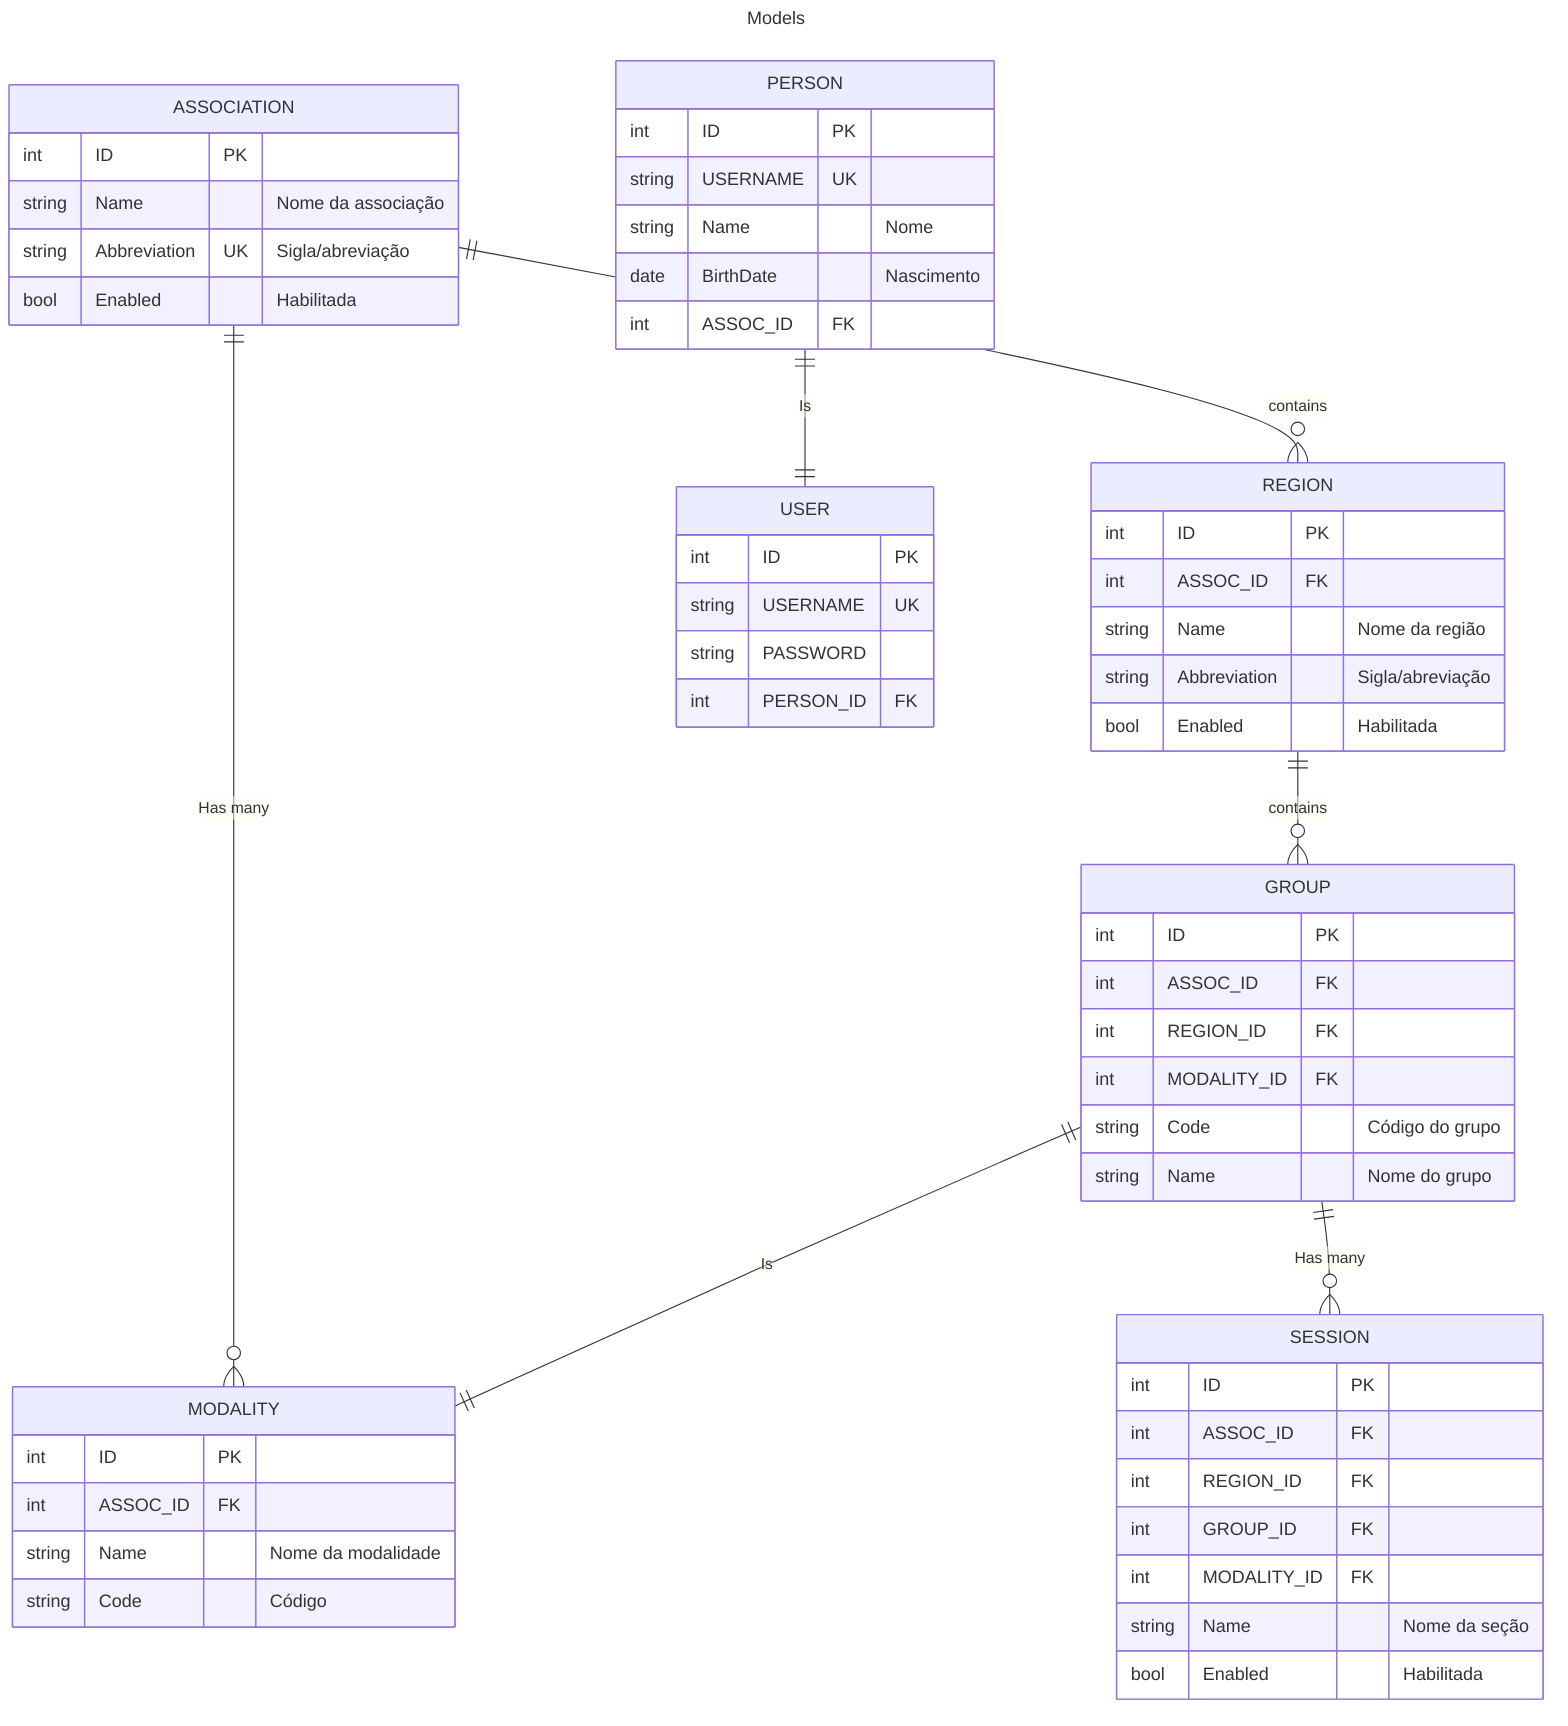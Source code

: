 ---
title: Models
---
erDiagram
    ASSOCIATION {
        int ID PK
        string Name "Nome da associação"
        string Abbreviation UK "Sigla/abreviação"
        bool Enabled "Habilitada"
    }

    REGION {
        int ID PK
        int ASSOC_ID FK
        string Name "Nome da região"
        string Abbreviation "Sigla/abreviação"
        bool Enabled "Habilitada"
    }


    GROUP {
        int ID PK
        int ASSOC_ID FK
        int REGION_ID FK
        int MODALITY_ID FK
        string Code "Código do grupo"
        string Name "Nome do grupo"
    }

    MODALITY {
        int ID PK
        int ASSOC_ID FK
        string Name "Nome da modalidade"
        string Code "Código"        
    }

    SESSION {
        int ID PK
        int ASSOC_ID FK
        int REGION_ID FK
        int GROUP_ID FK
        int MODALITY_ID FK
        string Name "Nome da seção"
        bool Enabled "Habilitada"
    }

    PERSON {
        int ID PK
        string USERNAME UK 
        string Name "Nome"
        date BirthDate "Nascimento"
        int ASSOC_ID FK
    }

    USER {
        int ID PK
        string USERNAME UK
        string PASSWORD
        int PERSON_ID FK
    }
 


    ASSOCIATION ||--o{ REGION : contains 

    REGION ||--o{ GROUP : contains

    ASSOCIATION ||--o{ MODALITY : "Has many"

    GROUP ||--|| MODALITY : Is

    GROUP ||--o{ SESSION : "Has many"


    PERSON ||--|| USER : Is